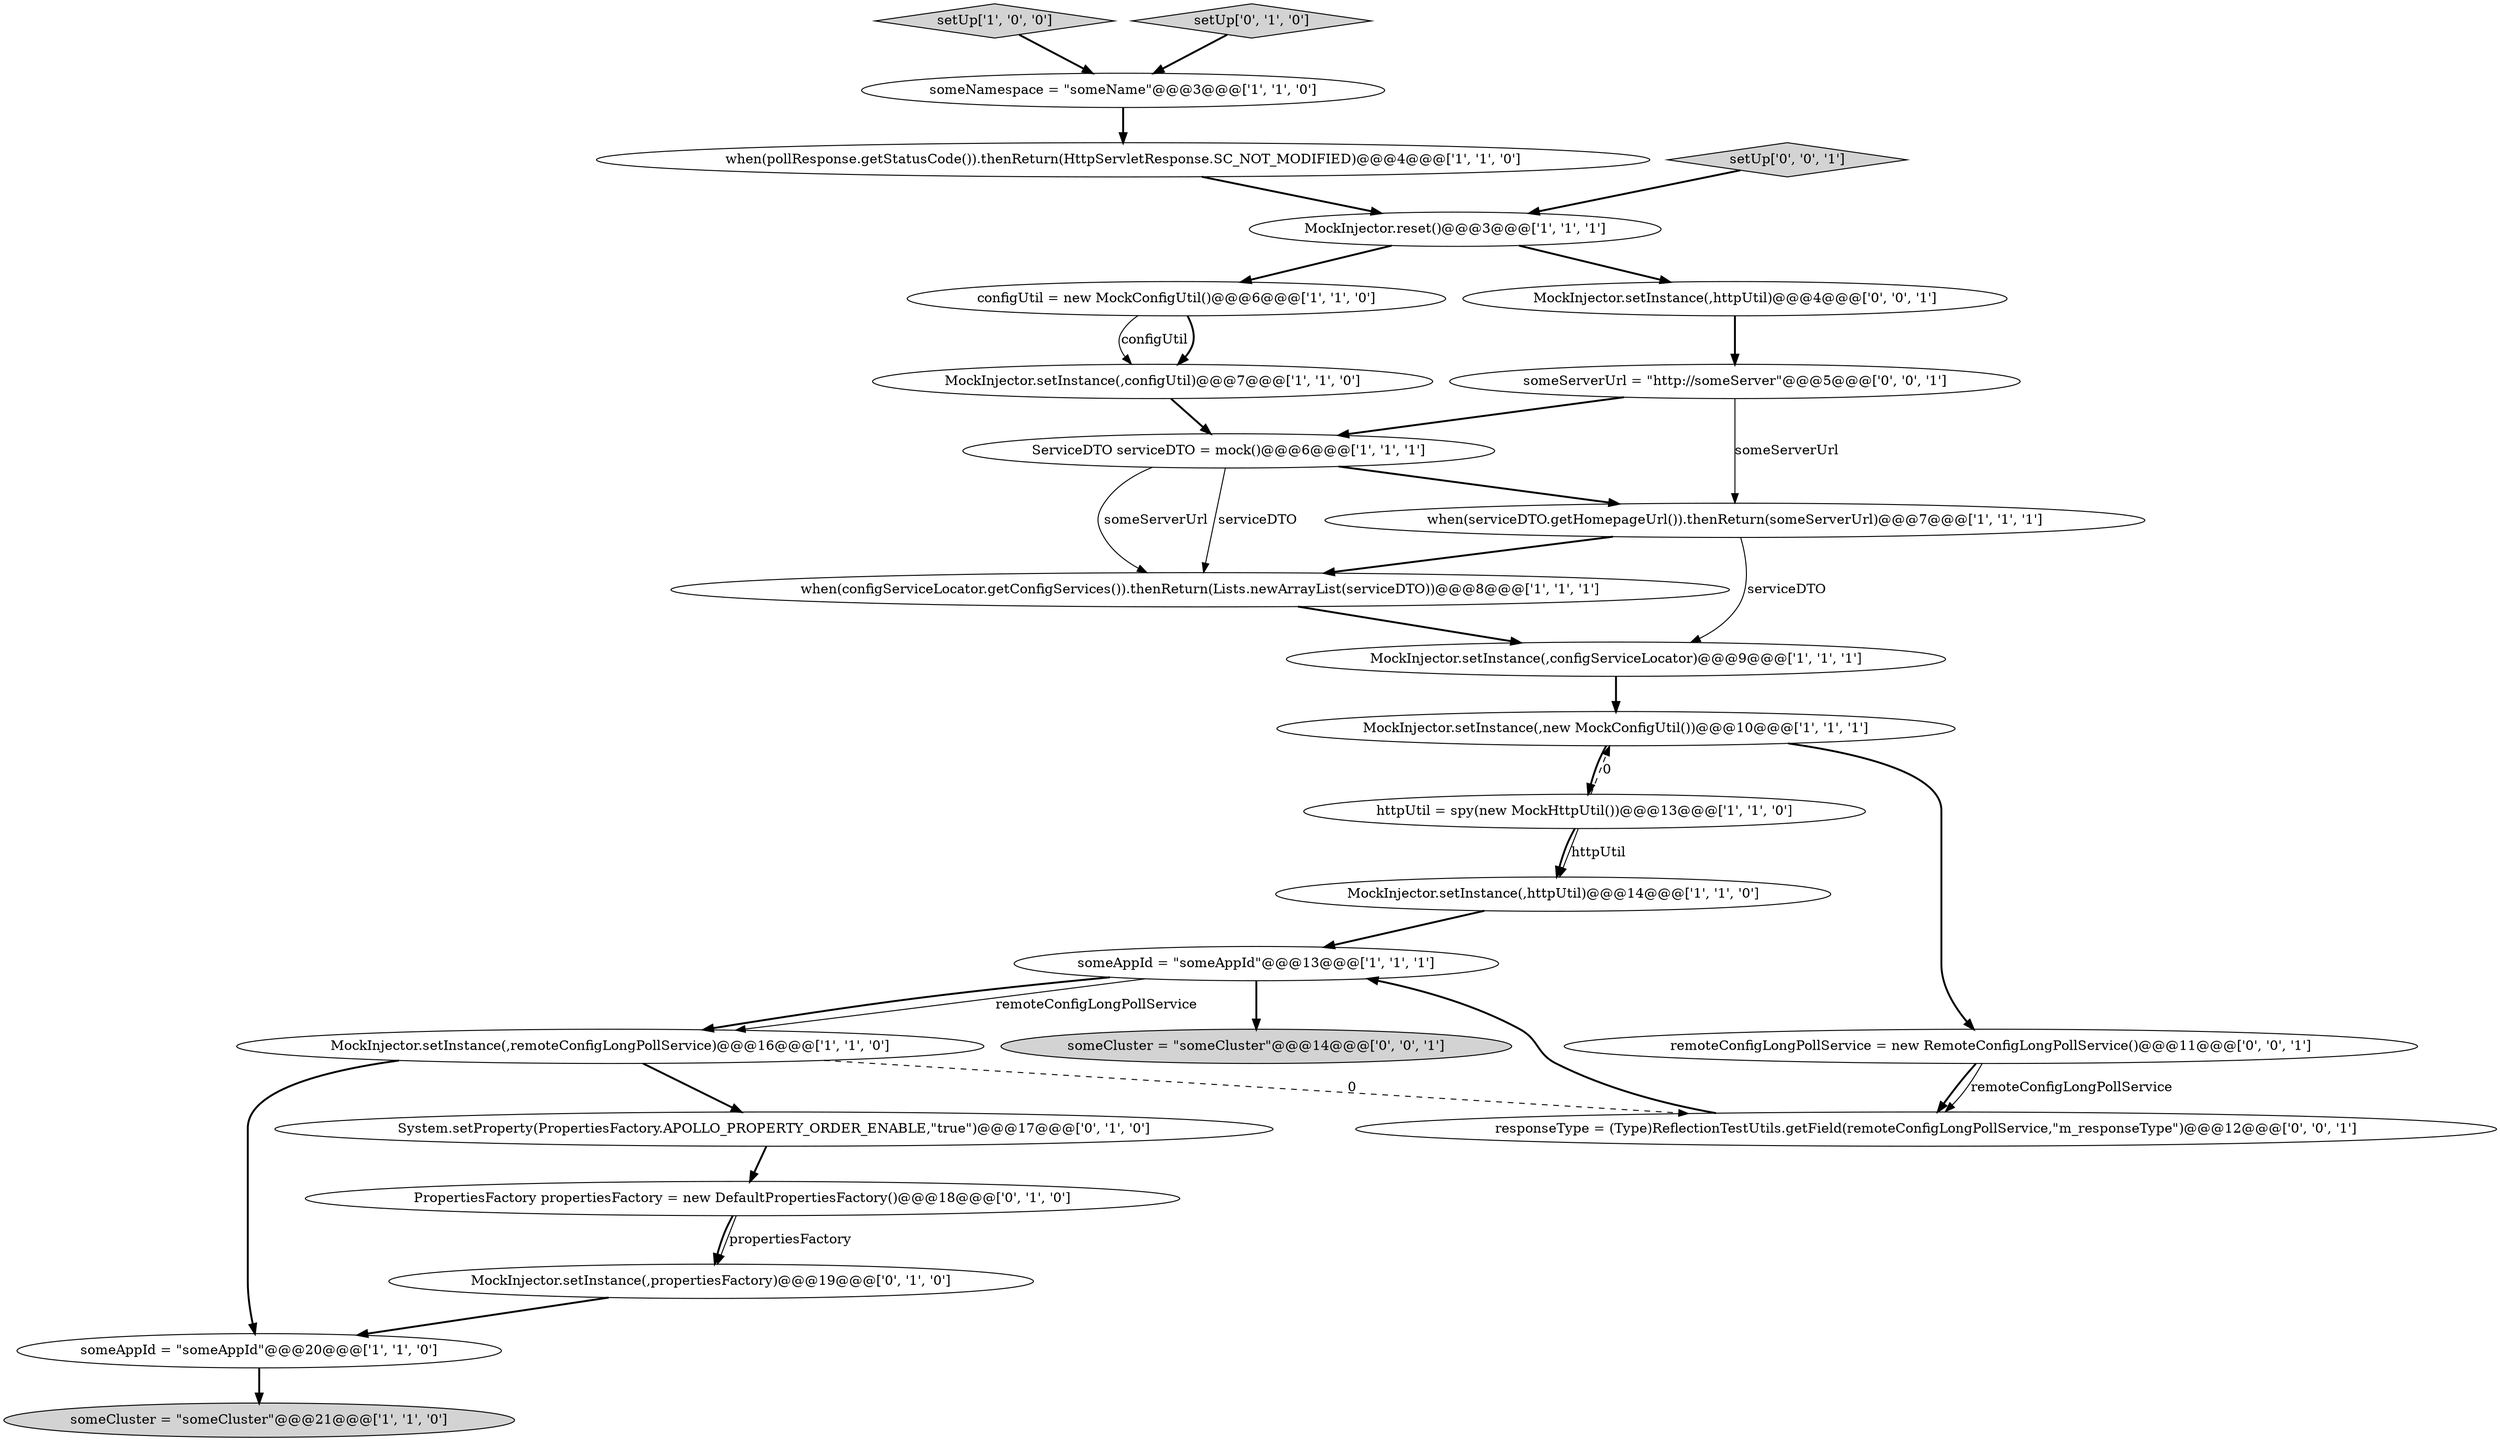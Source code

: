 digraph {
10 [style = filled, label = "ServiceDTO serviceDTO = mock()@@@6@@@['1', '1', '1']", fillcolor = white, shape = ellipse image = "AAA0AAABBB1BBB"];
6 [style = filled, label = "MockInjector.setInstance(,configUtil)@@@7@@@['1', '1', '0']", fillcolor = white, shape = ellipse image = "AAA0AAABBB1BBB"];
12 [style = filled, label = "httpUtil = spy(new MockHttpUtil())@@@13@@@['1', '1', '0']", fillcolor = white, shape = ellipse image = "AAA0AAABBB1BBB"];
0 [style = filled, label = "MockInjector.setInstance(,remoteConfigLongPollService)@@@16@@@['1', '1', '0']", fillcolor = white, shape = ellipse image = "AAA0AAABBB1BBB"];
7 [style = filled, label = "MockInjector.setInstance(,configServiceLocator)@@@9@@@['1', '1', '1']", fillcolor = white, shape = ellipse image = "AAA0AAABBB1BBB"];
4 [style = filled, label = "when(serviceDTO.getHomepageUrl()).thenReturn(someServerUrl)@@@7@@@['1', '1', '1']", fillcolor = white, shape = ellipse image = "AAA0AAABBB1BBB"];
13 [style = filled, label = "setUp['1', '0', '0']", fillcolor = lightgray, shape = diamond image = "AAA0AAABBB1BBB"];
8 [style = filled, label = "configUtil = new MockConfigUtil()@@@6@@@['1', '1', '0']", fillcolor = white, shape = ellipse image = "AAA0AAABBB1BBB"];
5 [style = filled, label = "someNamespace = \"someName\"@@@3@@@['1', '1', '0']", fillcolor = white, shape = ellipse image = "AAA0AAABBB1BBB"];
18 [style = filled, label = "setUp['0', '1', '0']", fillcolor = lightgray, shape = diamond image = "AAA0AAABBB2BBB"];
14 [style = filled, label = "MockInjector.setInstance(,new MockConfigUtil())@@@10@@@['1', '1', '1']", fillcolor = white, shape = ellipse image = "AAA0AAABBB1BBB"];
11 [style = filled, label = "MockInjector.setInstance(,httpUtil)@@@14@@@['1', '1', '0']", fillcolor = white, shape = ellipse image = "AAA0AAABBB1BBB"];
9 [style = filled, label = "MockInjector.reset()@@@3@@@['1', '1', '1']", fillcolor = white, shape = ellipse image = "AAA0AAABBB1BBB"];
19 [style = filled, label = "PropertiesFactory propertiesFactory = new DefaultPropertiesFactory()@@@18@@@['0', '1', '0']", fillcolor = white, shape = ellipse image = "AAA1AAABBB2BBB"];
17 [style = filled, label = "System.setProperty(PropertiesFactory.APOLLO_PROPERTY_ORDER_ENABLE,\"true\")@@@17@@@['0', '1', '0']", fillcolor = white, shape = ellipse image = "AAA1AAABBB2BBB"];
23 [style = filled, label = "MockInjector.setInstance(,httpUtil)@@@4@@@['0', '0', '1']", fillcolor = white, shape = ellipse image = "AAA0AAABBB3BBB"];
16 [style = filled, label = "someAppId = \"someAppId\"@@@20@@@['1', '1', '0']", fillcolor = white, shape = ellipse image = "AAA0AAABBB1BBB"];
26 [style = filled, label = "responseType = (Type)ReflectionTestUtils.getField(remoteConfigLongPollService,\"m_responseType\")@@@12@@@['0', '0', '1']", fillcolor = white, shape = ellipse image = "AAA0AAABBB3BBB"];
20 [style = filled, label = "MockInjector.setInstance(,propertiesFactory)@@@19@@@['0', '1', '0']", fillcolor = white, shape = ellipse image = "AAA1AAABBB2BBB"];
2 [style = filled, label = "when(configServiceLocator.getConfigServices()).thenReturn(Lists.newArrayList(serviceDTO))@@@8@@@['1', '1', '1']", fillcolor = white, shape = ellipse image = "AAA0AAABBB1BBB"];
3 [style = filled, label = "when(pollResponse.getStatusCode()).thenReturn(HttpServletResponse.SC_NOT_MODIFIED)@@@4@@@['1', '1', '0']", fillcolor = white, shape = ellipse image = "AAA0AAABBB1BBB"];
21 [style = filled, label = "someCluster = \"someCluster\"@@@14@@@['0', '0', '1']", fillcolor = lightgray, shape = ellipse image = "AAA0AAABBB3BBB"];
25 [style = filled, label = "someServerUrl = \"http://someServer\"@@@5@@@['0', '0', '1']", fillcolor = white, shape = ellipse image = "AAA0AAABBB3BBB"];
1 [style = filled, label = "someCluster = \"someCluster\"@@@21@@@['1', '1', '0']", fillcolor = lightgray, shape = ellipse image = "AAA0AAABBB1BBB"];
22 [style = filled, label = "remoteConfigLongPollService = new RemoteConfigLongPollService()@@@11@@@['0', '0', '1']", fillcolor = white, shape = ellipse image = "AAA0AAABBB3BBB"];
24 [style = filled, label = "setUp['0', '0', '1']", fillcolor = lightgray, shape = diamond image = "AAA0AAABBB3BBB"];
15 [style = filled, label = "someAppId = \"someAppId\"@@@13@@@['1', '1', '1']", fillcolor = white, shape = ellipse image = "AAA0AAABBB1BBB"];
0->26 [style = dashed, label="0"];
23->25 [style = bold, label=""];
20->16 [style = bold, label=""];
12->14 [style = dashed, label="0"];
2->7 [style = bold, label=""];
25->10 [style = bold, label=""];
19->20 [style = solid, label="propertiesFactory"];
19->20 [style = bold, label=""];
17->19 [style = bold, label=""];
18->5 [style = bold, label=""];
14->12 [style = bold, label=""];
15->21 [style = bold, label=""];
11->15 [style = bold, label=""];
8->6 [style = bold, label=""];
25->4 [style = solid, label="someServerUrl"];
8->6 [style = solid, label="configUtil"];
4->2 [style = bold, label=""];
7->14 [style = bold, label=""];
6->10 [style = bold, label=""];
15->0 [style = bold, label=""];
26->15 [style = bold, label=""];
16->1 [style = bold, label=""];
22->26 [style = bold, label=""];
10->4 [style = bold, label=""];
10->2 [style = solid, label="someServerUrl"];
3->9 [style = bold, label=""];
0->17 [style = bold, label=""];
15->0 [style = solid, label="remoteConfigLongPollService"];
24->9 [style = bold, label=""];
12->11 [style = solid, label="httpUtil"];
4->7 [style = solid, label="serviceDTO"];
12->11 [style = bold, label=""];
9->23 [style = bold, label=""];
5->3 [style = bold, label=""];
10->2 [style = solid, label="serviceDTO"];
9->8 [style = bold, label=""];
13->5 [style = bold, label=""];
22->26 [style = solid, label="remoteConfigLongPollService"];
14->22 [style = bold, label=""];
0->16 [style = bold, label=""];
}
